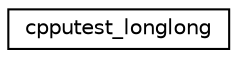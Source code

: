 digraph "Graphical Class Hierarchy"
{
 // LATEX_PDF_SIZE
  edge [fontname="Helvetica",fontsize="10",labelfontname="Helvetica",labelfontsize="10"];
  node [fontname="Helvetica",fontsize="10",shape=record];
  rankdir="LR";
  Node0 [label="cpputest_longlong",height=0.2,width=0.4,color="black", fillcolor="white", style="filled",URL="$structcpputest__longlong.html",tooltip=" "];
}
